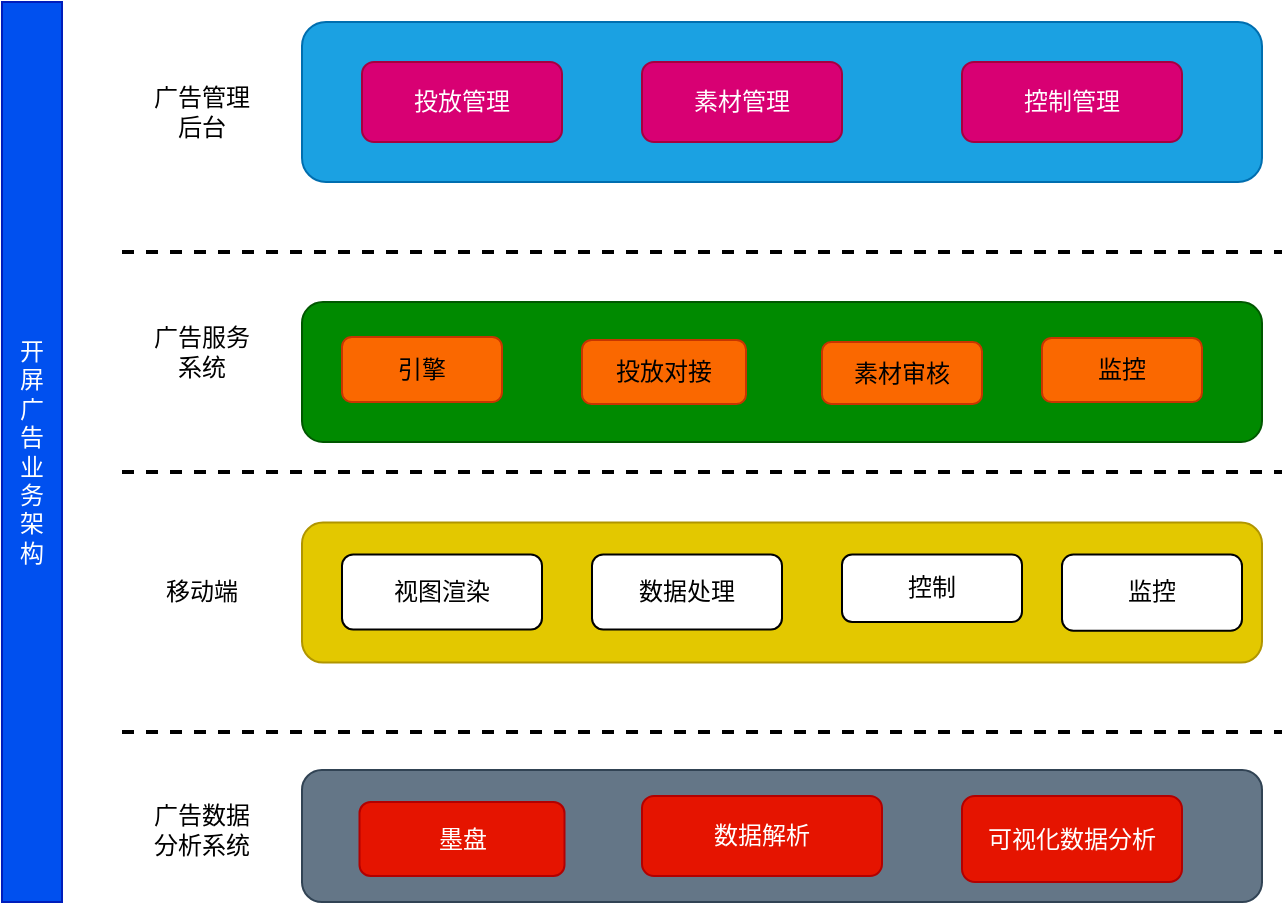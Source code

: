 <mxfile version="22.1.7" type="github">
  <diagram name="第 1 页" id="qWGGEKUGpMQ6X7CYK9Qw">
    <mxGraphModel dx="1781" dy="501" grid="1" gridSize="10" guides="1" tooltips="1" connect="1" arrows="1" fold="1" page="1" pageScale="1" pageWidth="827" pageHeight="1169" math="0" shadow="0">
      <root>
        <mxCell id="0" />
        <mxCell id="1" parent="0" />
        <mxCell id="fS65uArfEFzdHy00pC8R-1" value="开&lt;br&gt;屏&lt;br&gt;广&lt;br&gt;告&lt;br&gt;业&lt;br&gt;务&lt;br&gt;架&lt;br&gt;构" style="rounded=0;html=1;labelPosition=center;verticalLabelPosition=middle;align=center;verticalAlign=middle;whiteSpace=wrap;horizontal=1;fillColor=#0050ef;fontColor=#ffffff;strokeColor=#001DBC;" vertex="1" parent="1">
          <mxGeometry x="-600" y="100" width="30" height="450" as="geometry" />
        </mxCell>
        <mxCell id="fS65uArfEFzdHy00pC8R-2" value="" style="line;strokeWidth=2;html=1;dashed=1;" vertex="1" parent="1">
          <mxGeometry x="-540" y="220" width="580" height="10" as="geometry" />
        </mxCell>
        <mxCell id="fS65uArfEFzdHy00pC8R-3" value="广告管理后台" style="text;html=1;strokeColor=none;fillColor=none;align=center;verticalAlign=middle;whiteSpace=wrap;rounded=0;" vertex="1" parent="1">
          <mxGeometry x="-530" y="140" width="60" height="30" as="geometry" />
        </mxCell>
        <mxCell id="fS65uArfEFzdHy00pC8R-4" value="广告服务系统" style="text;html=1;strokeColor=none;fillColor=none;align=center;verticalAlign=middle;whiteSpace=wrap;rounded=0;" vertex="1" parent="1">
          <mxGeometry x="-530" y="260" width="60" height="30" as="geometry" />
        </mxCell>
        <mxCell id="fS65uArfEFzdHy00pC8R-5" value="" style="line;strokeWidth=2;html=1;dashed=1;" vertex="1" parent="1">
          <mxGeometry x="-540" y="330" width="580" height="10" as="geometry" />
        </mxCell>
        <mxCell id="fS65uArfEFzdHy00pC8R-6" value="" style="line;strokeWidth=2;html=1;dashed=1;" vertex="1" parent="1">
          <mxGeometry x="-540" y="460" width="580" height="10" as="geometry" />
        </mxCell>
        <mxCell id="fS65uArfEFzdHy00pC8R-7" value="移动端" style="text;html=1;strokeColor=none;fillColor=none;align=center;verticalAlign=middle;whiteSpace=wrap;rounded=0;" vertex="1" parent="1">
          <mxGeometry x="-530" y="380" width="60" height="30" as="geometry" />
        </mxCell>
        <mxCell id="fS65uArfEFzdHy00pC8R-8" value="广告数据分析系统" style="text;html=1;strokeColor=none;fillColor=none;align=center;verticalAlign=middle;whiteSpace=wrap;rounded=0;" vertex="1" parent="1">
          <mxGeometry x="-530" y="499" width="60" height="30" as="geometry" />
        </mxCell>
        <mxCell id="fS65uArfEFzdHy00pC8R-9" value="" style="rounded=1;whiteSpace=wrap;html=1;fillColor=#1ba1e2;fontColor=#ffffff;strokeColor=#006EAF;" vertex="1" parent="1">
          <mxGeometry x="-450" y="110" width="480" height="80" as="geometry" />
        </mxCell>
        <mxCell id="fS65uArfEFzdHy00pC8R-10" value="投放管理" style="rounded=1;whiteSpace=wrap;html=1;fillColor=#d80073;fontColor=#ffffff;strokeColor=#A50040;" vertex="1" parent="1">
          <mxGeometry x="-420" y="130" width="100" height="40" as="geometry" />
        </mxCell>
        <mxCell id="fS65uArfEFzdHy00pC8R-11" value="素材管理" style="rounded=1;whiteSpace=wrap;html=1;fillColor=#d80073;fontColor=#ffffff;strokeColor=#A50040;" vertex="1" parent="1">
          <mxGeometry x="-280" y="130" width="100" height="40" as="geometry" />
        </mxCell>
        <mxCell id="fS65uArfEFzdHy00pC8R-12" value="控制管理" style="rounded=1;whiteSpace=wrap;html=1;fillColor=#d80073;fontColor=#ffffff;strokeColor=#A50040;" vertex="1" parent="1">
          <mxGeometry x="-120" y="130" width="110" height="40" as="geometry" />
        </mxCell>
        <mxCell id="fS65uArfEFzdHy00pC8R-13" value="" style="rounded=1;whiteSpace=wrap;html=1;fillColor=#008a00;fontColor=#ffffff;strokeColor=#005700;" vertex="1" parent="1">
          <mxGeometry x="-450" y="250" width="480" height="70" as="geometry" />
        </mxCell>
        <mxCell id="fS65uArfEFzdHy00pC8R-14" value="引擎" style="rounded=1;whiteSpace=wrap;html=1;fillColor=#fa6800;fontColor=#000000;strokeColor=#C73500;" vertex="1" parent="1">
          <mxGeometry x="-430" y="267.5" width="80" height="32.5" as="geometry" />
        </mxCell>
        <mxCell id="fS65uArfEFzdHy00pC8R-15" value="" style="rounded=1;whiteSpace=wrap;html=1;fillColor=#e3c800;fontColor=#000000;strokeColor=#B09500;" vertex="1" parent="1">
          <mxGeometry x="-450" y="360.31" width="480" height="70" as="geometry" />
        </mxCell>
        <mxCell id="fS65uArfEFzdHy00pC8R-16" value="视图渲染" style="rounded=1;whiteSpace=wrap;html=1;" vertex="1" parent="1">
          <mxGeometry x="-430" y="376.25" width="100" height="37.5" as="geometry" />
        </mxCell>
        <mxCell id="fS65uArfEFzdHy00pC8R-17" value="数据处理" style="rounded=1;whiteSpace=wrap;html=1;" vertex="1" parent="1">
          <mxGeometry x="-305" y="376.25" width="95" height="37.5" as="geometry" />
        </mxCell>
        <mxCell id="fS65uArfEFzdHy00pC8R-18" value="控制" style="rounded=1;whiteSpace=wrap;html=1;" vertex="1" parent="1">
          <mxGeometry x="-180" y="376.25" width="90" height="33.75" as="geometry" />
        </mxCell>
        <mxCell id="fS65uArfEFzdHy00pC8R-19" value="监控" style="rounded=1;whiteSpace=wrap;html=1;" vertex="1" parent="1">
          <mxGeometry x="-70" y="376.25" width="90" height="38.12" as="geometry" />
        </mxCell>
        <mxCell id="fS65uArfEFzdHy00pC8R-20" value="" style="rounded=1;whiteSpace=wrap;html=1;fillColor=#647687;fontColor=#ffffff;strokeColor=#314354;" vertex="1" parent="1">
          <mxGeometry x="-450" y="484" width="480" height="66" as="geometry" />
        </mxCell>
        <mxCell id="fS65uArfEFzdHy00pC8R-21" value="墨盘" style="rounded=1;whiteSpace=wrap;html=1;fillColor=#e51400;strokeColor=#B20000;fontColor=#ffffff;" vertex="1" parent="1">
          <mxGeometry x="-421.25" y="500" width="102.5" height="37" as="geometry" />
        </mxCell>
        <mxCell id="fS65uArfEFzdHy00pC8R-22" value="可视化数据分析" style="rounded=1;whiteSpace=wrap;html=1;fillColor=#e51400;fontColor=#ffffff;strokeColor=#B20000;" vertex="1" parent="1">
          <mxGeometry x="-120" y="497" width="110" height="43" as="geometry" />
        </mxCell>
        <mxCell id="fS65uArfEFzdHy00pC8R-23" value="数据解析" style="rounded=1;whiteSpace=wrap;html=1;fillColor=#e51400;fontColor=#ffffff;strokeColor=#B20000;" vertex="1" parent="1">
          <mxGeometry x="-280" y="497" width="120" height="40" as="geometry" />
        </mxCell>
        <mxCell id="fS65uArfEFzdHy00pC8R-24" value="投放对接" style="rounded=1;whiteSpace=wrap;html=1;fillColor=#fa6800;fontColor=#000000;strokeColor=#C73500;" vertex="1" parent="1">
          <mxGeometry x="-310" y="269" width="82" height="32" as="geometry" />
        </mxCell>
        <mxCell id="fS65uArfEFzdHy00pC8R-25" value="素材审核" style="rounded=1;whiteSpace=wrap;html=1;fillColor=#fa6800;fontColor=#000000;strokeColor=#C73500;" vertex="1" parent="1">
          <mxGeometry x="-190" y="270" width="80" height="31" as="geometry" />
        </mxCell>
        <mxCell id="fS65uArfEFzdHy00pC8R-26" value="监控" style="rounded=1;whiteSpace=wrap;html=1;fillColor=#fa6800;fontColor=#000000;strokeColor=#C73500;" vertex="1" parent="1">
          <mxGeometry x="-80" y="268" width="80" height="32" as="geometry" />
        </mxCell>
      </root>
    </mxGraphModel>
  </diagram>
</mxfile>
